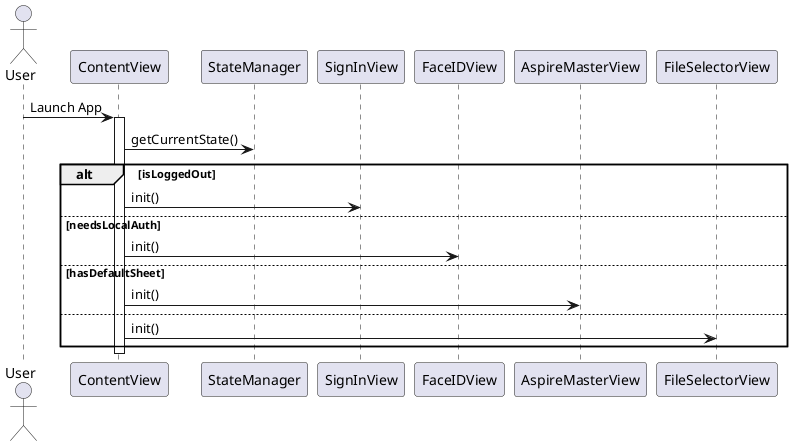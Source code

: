 @startuml
actor User

User -> ContentView : Launch App
activate ContentView

ContentView -> StateManager : getCurrentState()

alt isLoggedOut
ContentView -> SignInView : init()

else needsLocalAuth
ContentView -> FaceIDView : init()

else hasDefaultSheet
ContentView -> AspireMasterView : init()

else 
ContentView -> FileSelectorView : init()
end

deactivate ContentView
@enduml